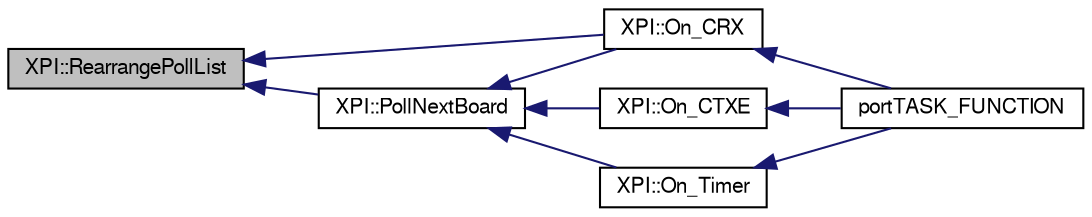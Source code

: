 digraph G
{
  bgcolor="transparent";
  edge [fontname="FreeSans",fontsize=10,labelfontname="FreeSans",labelfontsize=10];
  node [fontname="FreeSans",fontsize=10,shape=record];
  rankdir=LR;
  Node1 [label="XPI::RearrangePollList",height=0.2,width=0.4,color="black", fillcolor="grey75", style="filled" fontcolor="black"];
  Node1 -> Node2 [dir=back,color="midnightblue",fontsize=10,style="solid",fontname="FreeSans"];
  Node2 [label="XPI::On_CRX",height=0.2,width=0.4,color="black",URL="$class_x_p_i.html#1c73bd96ebc42e8f5e14bb05c8cd3c86"];
  Node2 -> Node3 [dir=back,color="midnightblue",fontsize=10,style="solid",fontname="FreeSans"];
  Node3 [label="portTASK_FUNCTION",height=0.2,width=0.4,color="black",URL="$sam7xpud_8cpp.html#53afc651bc94988b4b1644f21f16b515"];
  Node1 -> Node4 [dir=back,color="midnightblue",fontsize=10,style="solid",fontname="FreeSans"];
  Node4 [label="XPI::PollNextBoard",height=0.2,width=0.4,color="black",URL="$class_x_p_i.html#2c5f810e83f5488bff8a7c2f63592352"];
  Node4 -> Node2 [dir=back,color="midnightblue",fontsize=10,style="solid",fontname="FreeSans"];
  Node4 -> Node5 [dir=back,color="midnightblue",fontsize=10,style="solid",fontname="FreeSans"];
  Node5 [label="XPI::On_CTXE",height=0.2,width=0.4,color="black",URL="$class_x_p_i.html#05f87b3de493523ae34605fee0a8d46d"];
  Node5 -> Node3 [dir=back,color="midnightblue",fontsize=10,style="solid",fontname="FreeSans"];
  Node4 -> Node6 [dir=back,color="midnightblue",fontsize=10,style="solid",fontname="FreeSans"];
  Node6 [label="XPI::On_Timer",height=0.2,width=0.4,color="black",URL="$class_x_p_i.html#efca43b014ac7287f1ee782a2db45682"];
  Node6 -> Node3 [dir=back,color="midnightblue",fontsize=10,style="solid",fontname="FreeSans"];
}
